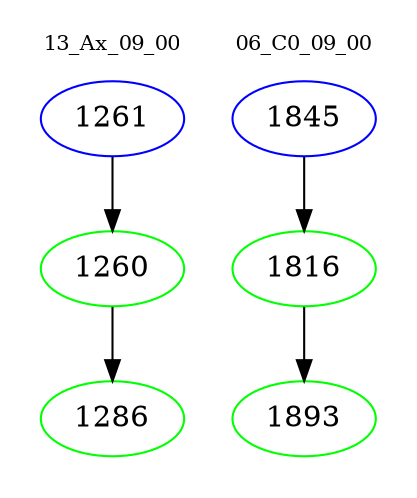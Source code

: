 digraph{
subgraph cluster_0 {
color = white
label = "13_Ax_09_00";
fontsize=10;
T0_1261 [label="1261", color="blue"]
T0_1261 -> T0_1260 [color="black"]
T0_1260 [label="1260", color="green"]
T0_1260 -> T0_1286 [color="black"]
T0_1286 [label="1286", color="green"]
}
subgraph cluster_1 {
color = white
label = "06_C0_09_00";
fontsize=10;
T1_1845 [label="1845", color="blue"]
T1_1845 -> T1_1816 [color="black"]
T1_1816 [label="1816", color="green"]
T1_1816 -> T1_1893 [color="black"]
T1_1893 [label="1893", color="green"]
}
}
